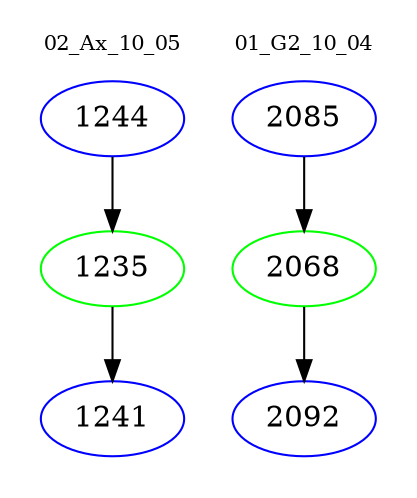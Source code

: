 digraph{
subgraph cluster_0 {
color = white
label = "02_Ax_10_05";
fontsize=10;
T0_1244 [label="1244", color="blue"]
T0_1244 -> T0_1235 [color="black"]
T0_1235 [label="1235", color="green"]
T0_1235 -> T0_1241 [color="black"]
T0_1241 [label="1241", color="blue"]
}
subgraph cluster_1 {
color = white
label = "01_G2_10_04";
fontsize=10;
T1_2085 [label="2085", color="blue"]
T1_2085 -> T1_2068 [color="black"]
T1_2068 [label="2068", color="green"]
T1_2068 -> T1_2092 [color="black"]
T1_2092 [label="2092", color="blue"]
}
}
